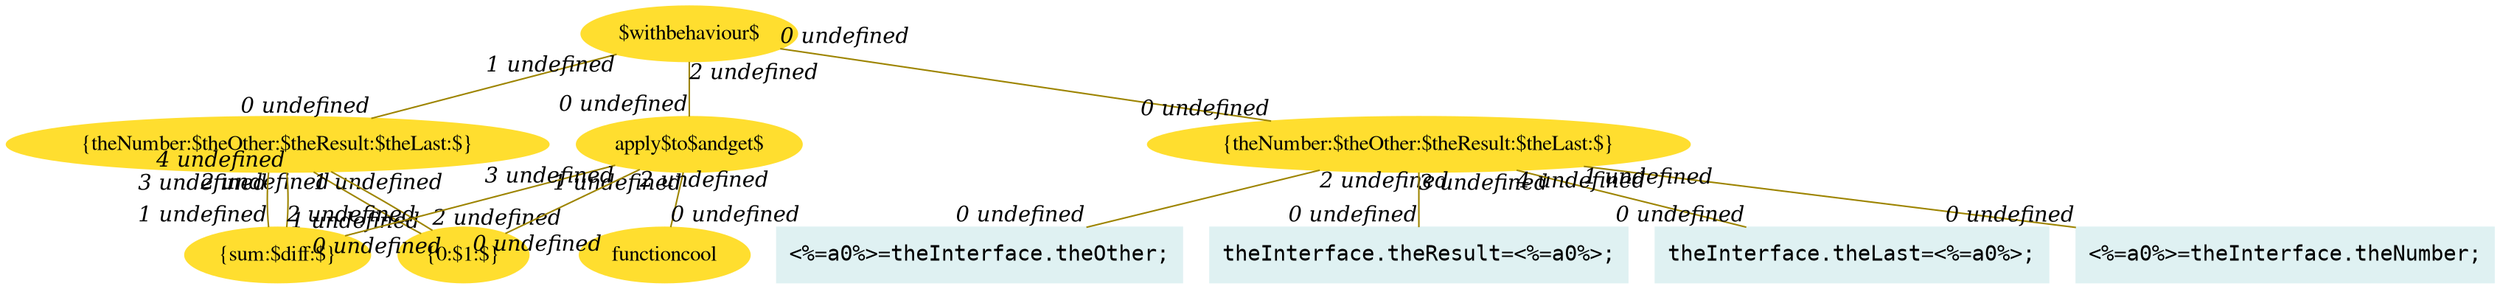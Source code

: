 digraph g{node_642 [shape="ellipse", style="filled", color="#ffde2f", fontname="Times", label="{theNumber:$theOther:$theResult:$theLast:$}" ]
node_650 [shape="ellipse", style="filled", color="#ffde2f", fontname="Times", label="functioncool" ]
node_654 [shape="ellipse", style="filled", color="#ffde2f", fontname="Times", label="{0:$1:$}" ]
node_660 [shape="ellipse", style="filled", color="#ffde2f", fontname="Times", label="{sum:$diff:$}" ]
node_666 [shape="ellipse", style="filled", color="#ffde2f", fontname="Times", label="apply$to$andget$" ]
node_673 [shape="ellipse", style="filled", color="#ffde2f", fontname="Times", label="$withbehaviour$" ]
node_679 [shape="box", style="filled", color="#dff1f2", fontname="Courier", label="<%=a0%>=theInterface.theNumber;
" ]
node_681 [shape="box", style="filled", color="#dff1f2", fontname="Courier", label="<%=a0%>=theInterface.theOther;
" ]
node_683 [shape="box", style="filled", color="#dff1f2", fontname="Courier", label="theInterface.theResult=<%=a0%>;
" ]
node_685 [shape="box", style="filled", color="#dff1f2", fontname="Courier", label="theInterface.theLast=<%=a0%>;
" ]
node_687 [shape="ellipse", style="filled", color="#ffde2f", fontname="Times", label="{theNumber:$theOther:$theResult:$theLast:$}" ]
node_666 -> node_650 [dir=none, arrowHead=none, fontname="Times-Italic", arrowsize=1, color="#9d8400", label="",  headlabel="0 undefined", taillabel="1 undefined" ]
node_666 -> node_654 [dir=none, arrowHead=none, fontname="Times-Italic", arrowsize=1, color="#9d8400", label="",  headlabel="0 undefined", taillabel="2 undefined" ]
node_666 -> node_660 [dir=none, arrowHead=none, fontname="Times-Italic", arrowsize=1, color="#9d8400", label="",  headlabel="0 undefined", taillabel="3 undefined" ]
node_673 -> node_642 [dir=none, arrowHead=none, fontname="Times-Italic", arrowsize=1, color="#9d8400", label="",  headlabel="0 undefined", taillabel="1 undefined" ]
node_673 -> node_666 [dir=none, arrowHead=none, fontname="Times-Italic", arrowsize=1, color="#9d8400", label="",  headlabel="0 undefined", taillabel="2 undefined" ]
node_687 -> node_679 [dir=none, arrowHead=none, fontname="Times-Italic", arrowsize=1, color="#9d8400", label="",  headlabel="0 undefined", taillabel="1 undefined" ]
node_687 -> node_681 [dir=none, arrowHead=none, fontname="Times-Italic", arrowsize=1, color="#9d8400", label="",  headlabel="0 undefined", taillabel="2 undefined" ]
node_687 -> node_683 [dir=none, arrowHead=none, fontname="Times-Italic", arrowsize=1, color="#9d8400", label="",  headlabel="0 undefined", taillabel="3 undefined" ]
node_687 -> node_685 [dir=none, arrowHead=none, fontname="Times-Italic", arrowsize=1, color="#9d8400", label="",  headlabel="0 undefined", taillabel="4 undefined" ]
node_673 -> node_687 [dir=none, arrowHead=none, fontname="Times-Italic", arrowsize=1, color="#9d8400", label="",  headlabel="0 undefined", taillabel="0 undefined" ]
node_642 -> node_654 [dir=none, arrowHead=none, fontname="Times-Italic", arrowsize=1, color="#9d8400", label="",  headlabel="1 undefined", taillabel="1 undefined" ]
node_642 -> node_654 [dir=none, arrowHead=none, fontname="Times-Italic", arrowsize=1, color="#9d8400", label="",  headlabel="2 undefined", taillabel="2 undefined" ]
node_642 -> node_660 [dir=none, arrowHead=none, fontname="Times-Italic", arrowsize=1, color="#9d8400", label="",  headlabel="1 undefined", taillabel="3 undefined" ]
node_642 -> node_660 [dir=none, arrowHead=none, fontname="Times-Italic", arrowsize=1, color="#9d8400", label="",  headlabel="2 undefined", taillabel="4 undefined" ]
}